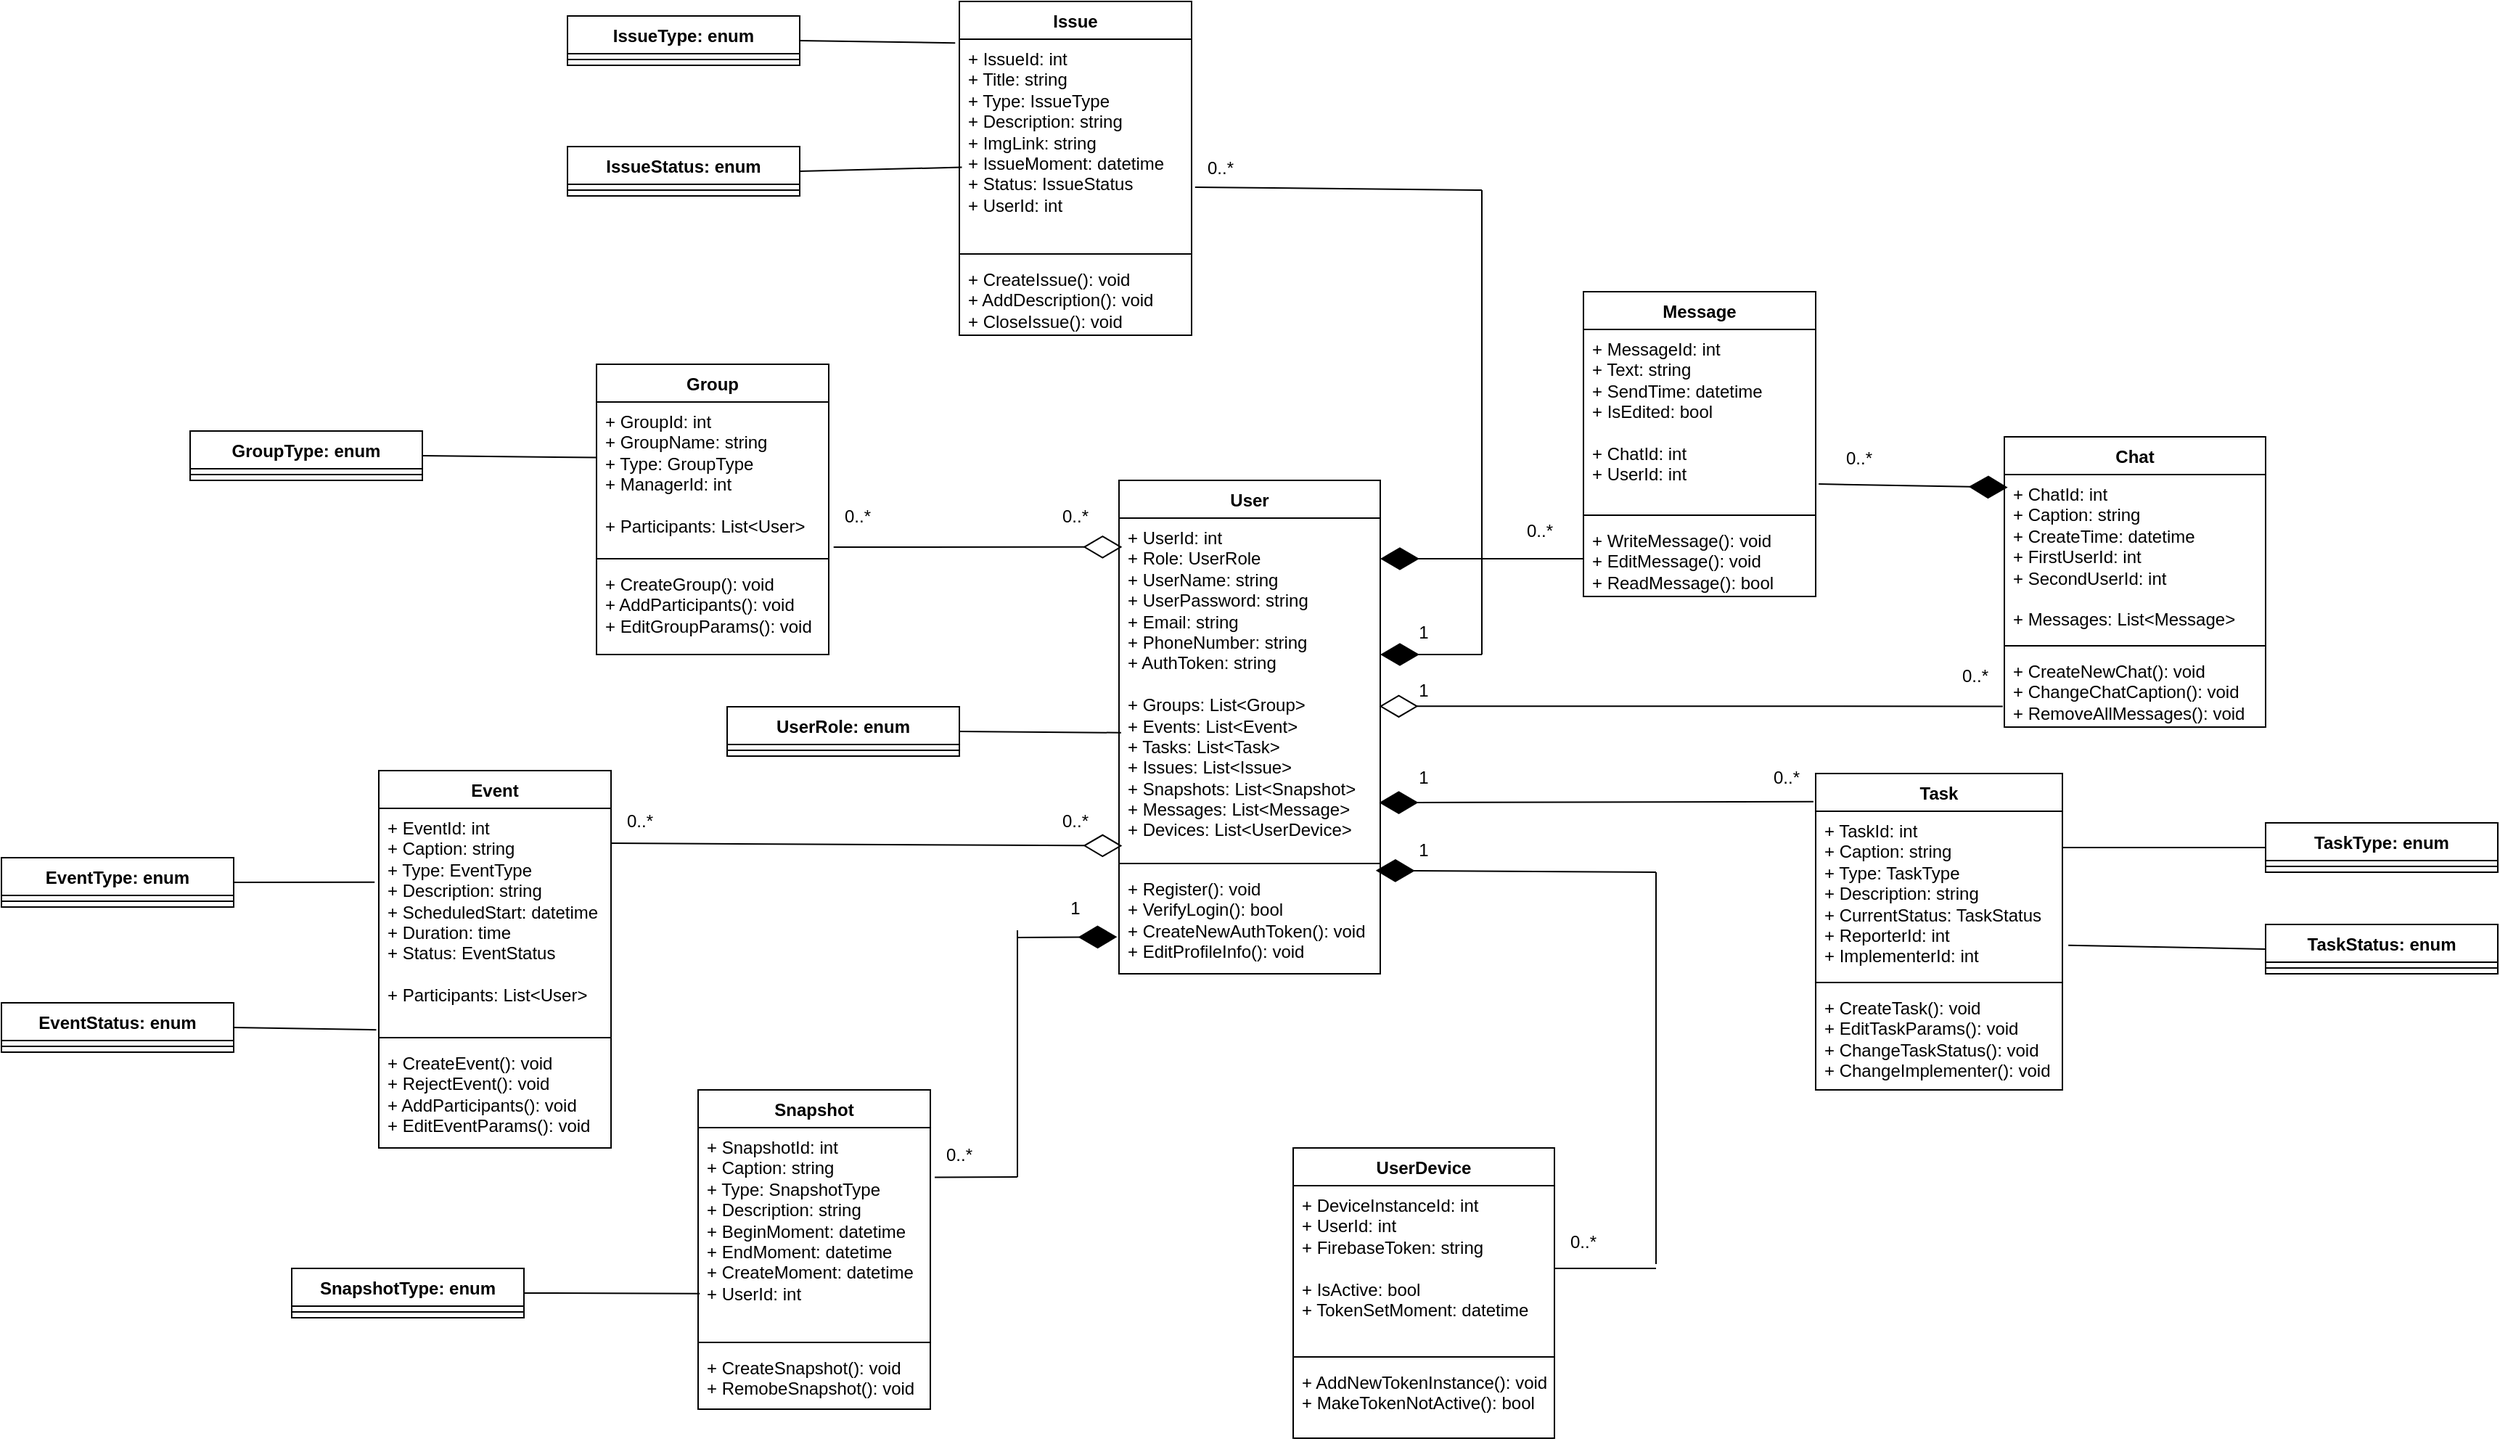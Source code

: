 <mxfile version="23.1.5" type="device">
  <diagram name="Страница — 1" id="HsrXW2u71o0pytn9z0sR">
    <mxGraphModel dx="2670" dy="1976" grid="1" gridSize="10" guides="1" tooltips="1" connect="1" arrows="1" fold="1" page="1" pageScale="1" pageWidth="827" pageHeight="1169" math="0" shadow="0">
      <root>
        <mxCell id="0" />
        <mxCell id="1" parent="0" />
        <mxCell id="UhSm8_XXNxtT3nXJ_rvA-1" value="User" style="swimlane;fontStyle=1;align=center;verticalAlign=top;childLayout=stackLayout;horizontal=1;startSize=26;horizontalStack=0;resizeParent=1;resizeParentMax=0;resizeLast=0;collapsible=1;marginBottom=0;whiteSpace=wrap;html=1;" vertex="1" parent="1">
          <mxGeometry x="580" y="70" width="180" height="340" as="geometry" />
        </mxCell>
        <mxCell id="UhSm8_XXNxtT3nXJ_rvA-2" value="+ UserId: int&lt;br&gt;+ Role: UserRole&lt;br&gt;&lt;div&gt;+ UserName: string&lt;/div&gt;&lt;div&gt;+ UserPassword: string&lt;/div&gt;&lt;div&gt;+ Email: string&lt;/div&gt;&lt;div&gt;+ PhoneNumber: string&lt;/div&gt;&lt;div&gt;+ AuthToken: string&lt;/div&gt;&lt;div&gt;&lt;br&gt;&lt;/div&gt;&lt;div&gt;+ Groups: List&amp;lt;Group&amp;gt;&lt;/div&gt;&lt;div&gt;+ Events: List&amp;lt;Event&amp;gt;&lt;/div&gt;&lt;div&gt;+ Tasks: List&amp;lt;Task&amp;gt;&lt;/div&gt;&lt;div&gt;+ Issues: List&amp;lt;Issue&amp;gt;&lt;/div&gt;&lt;div&gt;+ Snapshots: List&amp;lt;Snapshot&amp;gt;&lt;/div&gt;&lt;div&gt;+ Messages: List&amp;lt;Message&amp;gt;&lt;/div&gt;&lt;div&gt;+ Devices: List&amp;lt;UserDevice&amp;gt;&lt;/div&gt;" style="text;strokeColor=none;fillColor=none;align=left;verticalAlign=top;spacingLeft=4;spacingRight=4;overflow=hidden;rotatable=0;points=[[0,0.5],[1,0.5]];portConstraint=eastwest;whiteSpace=wrap;html=1;" vertex="1" parent="UhSm8_XXNxtT3nXJ_rvA-1">
          <mxGeometry y="26" width="180" height="234" as="geometry" />
        </mxCell>
        <mxCell id="UhSm8_XXNxtT3nXJ_rvA-3" value="" style="line;strokeWidth=1;fillColor=none;align=left;verticalAlign=middle;spacingTop=-1;spacingLeft=3;spacingRight=3;rotatable=0;labelPosition=right;points=[];portConstraint=eastwest;strokeColor=inherit;" vertex="1" parent="UhSm8_XXNxtT3nXJ_rvA-1">
          <mxGeometry y="260" width="180" height="8" as="geometry" />
        </mxCell>
        <mxCell id="UhSm8_XXNxtT3nXJ_rvA-4" value="+ Register(): void&lt;br&gt;+ VerifyLogin(): bool&lt;br&gt;+ CreateNewAuthToken(): void&lt;br&gt;+ EditProfileInfo(): void" style="text;strokeColor=none;fillColor=none;align=left;verticalAlign=top;spacingLeft=4;spacingRight=4;overflow=hidden;rotatable=0;points=[[0,0.5],[1,0.5]];portConstraint=eastwest;whiteSpace=wrap;html=1;" vertex="1" parent="UhSm8_XXNxtT3nXJ_rvA-1">
          <mxGeometry y="268" width="180" height="72" as="geometry" />
        </mxCell>
        <mxCell id="UhSm8_XXNxtT3nXJ_rvA-5" value="Group" style="swimlane;fontStyle=1;align=center;verticalAlign=top;childLayout=stackLayout;horizontal=1;startSize=26;horizontalStack=0;resizeParent=1;resizeParentMax=0;resizeLast=0;collapsible=1;marginBottom=0;whiteSpace=wrap;html=1;" vertex="1" parent="1">
          <mxGeometry x="220" y="-10" width="160" height="200" as="geometry" />
        </mxCell>
        <mxCell id="UhSm8_XXNxtT3nXJ_rvA-6" value="+ GroupId: int&lt;br&gt;+ GroupName: string&lt;br&gt;+ Type: GroupType&lt;br&gt;+ ManagerId: int&lt;br&gt;&lt;br&gt;+ Participants: List&amp;lt;User&amp;gt;" style="text;strokeColor=none;fillColor=none;align=left;verticalAlign=top;spacingLeft=4;spacingRight=4;overflow=hidden;rotatable=0;points=[[0,0.5],[1,0.5]];portConstraint=eastwest;whiteSpace=wrap;html=1;" vertex="1" parent="UhSm8_XXNxtT3nXJ_rvA-5">
          <mxGeometry y="26" width="160" height="104" as="geometry" />
        </mxCell>
        <mxCell id="UhSm8_XXNxtT3nXJ_rvA-7" value="" style="line;strokeWidth=1;fillColor=none;align=left;verticalAlign=middle;spacingTop=-1;spacingLeft=3;spacingRight=3;rotatable=0;labelPosition=right;points=[];portConstraint=eastwest;strokeColor=inherit;" vertex="1" parent="UhSm8_XXNxtT3nXJ_rvA-5">
          <mxGeometry y="130" width="160" height="8" as="geometry" />
        </mxCell>
        <mxCell id="UhSm8_XXNxtT3nXJ_rvA-8" value="+ CreateGroup(): void&lt;br&gt;+ AddParticipants(): void&lt;br&gt;+ EditGroupParams(): void" style="text;strokeColor=none;fillColor=none;align=left;verticalAlign=top;spacingLeft=4;spacingRight=4;overflow=hidden;rotatable=0;points=[[0,0.5],[1,0.5]];portConstraint=eastwest;whiteSpace=wrap;html=1;" vertex="1" parent="UhSm8_XXNxtT3nXJ_rvA-5">
          <mxGeometry y="138" width="160" height="62" as="geometry" />
        </mxCell>
        <mxCell id="UhSm8_XXNxtT3nXJ_rvA-9" value="Event" style="swimlane;fontStyle=1;align=center;verticalAlign=top;childLayout=stackLayout;horizontal=1;startSize=26;horizontalStack=0;resizeParent=1;resizeParentMax=0;resizeLast=0;collapsible=1;marginBottom=0;whiteSpace=wrap;html=1;" vertex="1" parent="1">
          <mxGeometry x="70" y="270" width="160" height="260" as="geometry" />
        </mxCell>
        <mxCell id="UhSm8_XXNxtT3nXJ_rvA-10" value="+ EventId: int&lt;br&gt;+ Caption: string&lt;br&gt;+ Type: EventType&lt;br&gt;+ Description: string&lt;br&gt;+ ScheduledStart: datetime&lt;br&gt;+ Duration: time&lt;br&gt;+ Status: EventStatus&lt;br&gt;&lt;br&gt;+ Participants: List&amp;lt;User&amp;gt;" style="text;strokeColor=none;fillColor=none;align=left;verticalAlign=top;spacingLeft=4;spacingRight=4;overflow=hidden;rotatable=0;points=[[0,0.5],[1,0.5]];portConstraint=eastwest;whiteSpace=wrap;html=1;" vertex="1" parent="UhSm8_XXNxtT3nXJ_rvA-9">
          <mxGeometry y="26" width="160" height="154" as="geometry" />
        </mxCell>
        <mxCell id="UhSm8_XXNxtT3nXJ_rvA-11" value="" style="line;strokeWidth=1;fillColor=none;align=left;verticalAlign=middle;spacingTop=-1;spacingLeft=3;spacingRight=3;rotatable=0;labelPosition=right;points=[];portConstraint=eastwest;strokeColor=inherit;" vertex="1" parent="UhSm8_XXNxtT3nXJ_rvA-9">
          <mxGeometry y="180" width="160" height="8" as="geometry" />
        </mxCell>
        <mxCell id="UhSm8_XXNxtT3nXJ_rvA-12" value="+ CreateEvent(): void&lt;br&gt;+ RejectEvent(): void&lt;br&gt;+ AddParticipants(): void&lt;br&gt;+ EditEventParams(): void" style="text;strokeColor=none;fillColor=none;align=left;verticalAlign=top;spacingLeft=4;spacingRight=4;overflow=hidden;rotatable=0;points=[[0,0.5],[1,0.5]];portConstraint=eastwest;whiteSpace=wrap;html=1;" vertex="1" parent="UhSm8_XXNxtT3nXJ_rvA-9">
          <mxGeometry y="188" width="160" height="72" as="geometry" />
        </mxCell>
        <mxCell id="UhSm8_XXNxtT3nXJ_rvA-13" value="Task" style="swimlane;fontStyle=1;align=center;verticalAlign=top;childLayout=stackLayout;horizontal=1;startSize=26;horizontalStack=0;resizeParent=1;resizeParentMax=0;resizeLast=0;collapsible=1;marginBottom=0;whiteSpace=wrap;html=1;" vertex="1" parent="1">
          <mxGeometry x="1060" y="272" width="170" height="218" as="geometry" />
        </mxCell>
        <mxCell id="UhSm8_XXNxtT3nXJ_rvA-14" value="+ TaskId: int&lt;br&gt;+ Caption: string&lt;br&gt;+ Type: TaskType&lt;br&gt;+ Description: string&lt;br&gt;+ CurrentStatus: TaskStatus&lt;br&gt;+ ReporterId: int&lt;br&gt;+ ImplementerId: int&lt;br&gt;&lt;br&gt;+ Participants: List&amp;lt;User&amp;gt;" style="text;strokeColor=none;fillColor=none;align=left;verticalAlign=top;spacingLeft=4;spacingRight=4;overflow=hidden;rotatable=0;points=[[0,0.5],[1,0.5]];portConstraint=eastwest;whiteSpace=wrap;html=1;" vertex="1" parent="UhSm8_XXNxtT3nXJ_rvA-13">
          <mxGeometry y="26" width="170" height="114" as="geometry" />
        </mxCell>
        <mxCell id="UhSm8_XXNxtT3nXJ_rvA-15" value="" style="line;strokeWidth=1;fillColor=none;align=left;verticalAlign=middle;spacingTop=-1;spacingLeft=3;spacingRight=3;rotatable=0;labelPosition=right;points=[];portConstraint=eastwest;strokeColor=inherit;" vertex="1" parent="UhSm8_XXNxtT3nXJ_rvA-13">
          <mxGeometry y="140" width="170" height="8" as="geometry" />
        </mxCell>
        <mxCell id="UhSm8_XXNxtT3nXJ_rvA-16" value="+ CreateTask(): void&lt;br&gt;+ EditTaskParams(): void&lt;br&gt;+ ChangeTaskStatus(): void&lt;br&gt;+ ChangeImplementer(): void" style="text;strokeColor=none;fillColor=none;align=left;verticalAlign=top;spacingLeft=4;spacingRight=4;overflow=hidden;rotatable=0;points=[[0,0.5],[1,0.5]];portConstraint=eastwest;whiteSpace=wrap;html=1;" vertex="1" parent="UhSm8_XXNxtT3nXJ_rvA-13">
          <mxGeometry y="148" width="170" height="70" as="geometry" />
        </mxCell>
        <mxCell id="UhSm8_XXNxtT3nXJ_rvA-17" value="Snapshot" style="swimlane;fontStyle=1;align=center;verticalAlign=top;childLayout=stackLayout;horizontal=1;startSize=26;horizontalStack=0;resizeParent=1;resizeParentMax=0;resizeLast=0;collapsible=1;marginBottom=0;whiteSpace=wrap;html=1;" vertex="1" parent="1">
          <mxGeometry x="290" y="490" width="160" height="220" as="geometry" />
        </mxCell>
        <mxCell id="UhSm8_XXNxtT3nXJ_rvA-18" value="+ SnapshotId: int&lt;br&gt;+ Caption: string&lt;br&gt;+ Type: SnapshotType&lt;br&gt;+ Description: string&lt;br&gt;+ BeginMoment: datetime&lt;br&gt;+ EndMoment: datetime&lt;br&gt;+ CreateMoment: datetime&lt;br&gt;+ UserId: int&lt;br&gt;&lt;div&gt;&lt;br/&gt;&lt;/div&gt;" style="text;strokeColor=none;fillColor=none;align=left;verticalAlign=top;spacingLeft=4;spacingRight=4;overflow=hidden;rotatable=0;points=[[0,0.5],[1,0.5]];portConstraint=eastwest;whiteSpace=wrap;html=1;" vertex="1" parent="UhSm8_XXNxtT3nXJ_rvA-17">
          <mxGeometry y="26" width="160" height="144" as="geometry" />
        </mxCell>
        <mxCell id="UhSm8_XXNxtT3nXJ_rvA-19" value="" style="line;strokeWidth=1;fillColor=none;align=left;verticalAlign=middle;spacingTop=-1;spacingLeft=3;spacingRight=3;rotatable=0;labelPosition=right;points=[];portConstraint=eastwest;strokeColor=inherit;" vertex="1" parent="UhSm8_XXNxtT3nXJ_rvA-17">
          <mxGeometry y="170" width="160" height="8" as="geometry" />
        </mxCell>
        <mxCell id="UhSm8_XXNxtT3nXJ_rvA-20" value="+ CreateSnapshot(): void&lt;br&gt;+ RemobeSnapshot(): void" style="text;strokeColor=none;fillColor=none;align=left;verticalAlign=top;spacingLeft=4;spacingRight=4;overflow=hidden;rotatable=0;points=[[0,0.5],[1,0.5]];portConstraint=eastwest;whiteSpace=wrap;html=1;" vertex="1" parent="UhSm8_XXNxtT3nXJ_rvA-17">
          <mxGeometry y="178" width="160" height="42" as="geometry" />
        </mxCell>
        <mxCell id="UhSm8_XXNxtT3nXJ_rvA-21" value="Issue" style="swimlane;fontStyle=1;align=center;verticalAlign=top;childLayout=stackLayout;horizontal=1;startSize=26;horizontalStack=0;resizeParent=1;resizeParentMax=0;resizeLast=0;collapsible=1;marginBottom=0;whiteSpace=wrap;html=1;" vertex="1" parent="1">
          <mxGeometry x="470" y="-260" width="160" height="230" as="geometry" />
        </mxCell>
        <mxCell id="UhSm8_XXNxtT3nXJ_rvA-22" value="+ IssueId: int&lt;br&gt;+ Title: string&lt;br&gt;+ Type: IssueType&lt;br&gt;+ Description: string&lt;br&gt;+ ImgLink: string&lt;br&gt;+ IssueMoment: datetime&lt;br&gt;+ Status: IssueStatus&lt;br&gt;+ UserId: int&lt;br&gt;&lt;div&gt;&lt;br&gt;&lt;/div&gt;" style="text;strokeColor=none;fillColor=none;align=left;verticalAlign=top;spacingLeft=4;spacingRight=4;overflow=hidden;rotatable=0;points=[[0,0.5],[1,0.5]];portConstraint=eastwest;whiteSpace=wrap;html=1;" vertex="1" parent="UhSm8_XXNxtT3nXJ_rvA-21">
          <mxGeometry y="26" width="160" height="144" as="geometry" />
        </mxCell>
        <mxCell id="UhSm8_XXNxtT3nXJ_rvA-23" value="" style="line;strokeWidth=1;fillColor=none;align=left;verticalAlign=middle;spacingTop=-1;spacingLeft=3;spacingRight=3;rotatable=0;labelPosition=right;points=[];portConstraint=eastwest;strokeColor=inherit;" vertex="1" parent="UhSm8_XXNxtT3nXJ_rvA-21">
          <mxGeometry y="170" width="160" height="8" as="geometry" />
        </mxCell>
        <mxCell id="UhSm8_XXNxtT3nXJ_rvA-24" value="+ CreateIssue(): void&lt;br&gt;+ AddDescription(): void&lt;br&gt;+ CloseIssue(): void" style="text;strokeColor=none;fillColor=none;align=left;verticalAlign=top;spacingLeft=4;spacingRight=4;overflow=hidden;rotatable=0;points=[[0,0.5],[1,0.5]];portConstraint=eastwest;whiteSpace=wrap;html=1;" vertex="1" parent="UhSm8_XXNxtT3nXJ_rvA-21">
          <mxGeometry y="178" width="160" height="52" as="geometry" />
        </mxCell>
        <mxCell id="UhSm8_XXNxtT3nXJ_rvA-25" value="Message" style="swimlane;fontStyle=1;align=center;verticalAlign=top;childLayout=stackLayout;horizontal=1;startSize=26;horizontalStack=0;resizeParent=1;resizeParentMax=0;resizeLast=0;collapsible=1;marginBottom=0;whiteSpace=wrap;html=1;" vertex="1" parent="1">
          <mxGeometry x="900" y="-60" width="160" height="210" as="geometry" />
        </mxCell>
        <mxCell id="UhSm8_XXNxtT3nXJ_rvA-26" value="+ MessageId: int&lt;br&gt;+ Text: string&lt;br&gt;+ SendTime: datetime&lt;br&gt;+ IsEdited: bool&lt;br&gt;&lt;br&gt;+ ChatId: int&lt;br&gt;+ UserId: int&lt;br&gt;&lt;div&gt;&lt;br&gt;&lt;/div&gt;" style="text;strokeColor=none;fillColor=none;align=left;verticalAlign=top;spacingLeft=4;spacingRight=4;overflow=hidden;rotatable=0;points=[[0,0.5],[1,0.5]];portConstraint=eastwest;whiteSpace=wrap;html=1;" vertex="1" parent="UhSm8_XXNxtT3nXJ_rvA-25">
          <mxGeometry y="26" width="160" height="124" as="geometry" />
        </mxCell>
        <mxCell id="UhSm8_XXNxtT3nXJ_rvA-27" value="" style="line;strokeWidth=1;fillColor=none;align=left;verticalAlign=middle;spacingTop=-1;spacingLeft=3;spacingRight=3;rotatable=0;labelPosition=right;points=[];portConstraint=eastwest;strokeColor=inherit;" vertex="1" parent="UhSm8_XXNxtT3nXJ_rvA-25">
          <mxGeometry y="150" width="160" height="8" as="geometry" />
        </mxCell>
        <mxCell id="UhSm8_XXNxtT3nXJ_rvA-28" value="+ WriteMessage(): void&lt;br&gt;+ EditMessage(): void&lt;br&gt;+ ReadMessage(): bool" style="text;strokeColor=none;fillColor=none;align=left;verticalAlign=top;spacingLeft=4;spacingRight=4;overflow=hidden;rotatable=0;points=[[0,0.5],[1,0.5]];portConstraint=eastwest;whiteSpace=wrap;html=1;" vertex="1" parent="UhSm8_XXNxtT3nXJ_rvA-25">
          <mxGeometry y="158" width="160" height="52" as="geometry" />
        </mxCell>
        <mxCell id="UhSm8_XXNxtT3nXJ_rvA-29" value="Chat" style="swimlane;fontStyle=1;align=center;verticalAlign=top;childLayout=stackLayout;horizontal=1;startSize=26;horizontalStack=0;resizeParent=1;resizeParentMax=0;resizeLast=0;collapsible=1;marginBottom=0;whiteSpace=wrap;html=1;" vertex="1" parent="1">
          <mxGeometry x="1190" y="40" width="180" height="200" as="geometry" />
        </mxCell>
        <mxCell id="UhSm8_XXNxtT3nXJ_rvA-30" value="+ ChatId: int&lt;br&gt;+ Caption: string&lt;br&gt;+ CreateTime: datetime&lt;br&gt;+ FirstUserId: int&lt;br&gt;+ SecondUserId: int&lt;br&gt;&lt;br&gt;+ Messages: List&amp;lt;Message&amp;gt;" style="text;strokeColor=none;fillColor=none;align=left;verticalAlign=top;spacingLeft=4;spacingRight=4;overflow=hidden;rotatable=0;points=[[0,0.5],[1,0.5]];portConstraint=eastwest;whiteSpace=wrap;html=1;" vertex="1" parent="UhSm8_XXNxtT3nXJ_rvA-29">
          <mxGeometry y="26" width="180" height="114" as="geometry" />
        </mxCell>
        <mxCell id="UhSm8_XXNxtT3nXJ_rvA-31" value="" style="line;strokeWidth=1;fillColor=none;align=left;verticalAlign=middle;spacingTop=-1;spacingLeft=3;spacingRight=3;rotatable=0;labelPosition=right;points=[];portConstraint=eastwest;strokeColor=inherit;" vertex="1" parent="UhSm8_XXNxtT3nXJ_rvA-29">
          <mxGeometry y="140" width="180" height="8" as="geometry" />
        </mxCell>
        <mxCell id="UhSm8_XXNxtT3nXJ_rvA-32" value="+ CreateNewChat(): void&lt;br&gt;+ ChangeChatCaption(): void&lt;br&gt;+ RemoveAllMessages(): void" style="text;strokeColor=none;fillColor=none;align=left;verticalAlign=top;spacingLeft=4;spacingRight=4;overflow=hidden;rotatable=0;points=[[0,0.5],[1,0.5]];portConstraint=eastwest;whiteSpace=wrap;html=1;" vertex="1" parent="UhSm8_XXNxtT3nXJ_rvA-29">
          <mxGeometry y="148" width="180" height="52" as="geometry" />
        </mxCell>
        <mxCell id="UhSm8_XXNxtT3nXJ_rvA-33" value="UserDevice" style="swimlane;fontStyle=1;align=center;verticalAlign=top;childLayout=stackLayout;horizontal=1;startSize=26;horizontalStack=0;resizeParent=1;resizeParentMax=0;resizeLast=0;collapsible=1;marginBottom=0;whiteSpace=wrap;html=1;" vertex="1" parent="1">
          <mxGeometry x="700" y="530" width="180" height="200" as="geometry" />
        </mxCell>
        <mxCell id="UhSm8_XXNxtT3nXJ_rvA-34" value="+ DeviceInstanceId: int&lt;br&gt;+ UserId: int&lt;br&gt;+ FirebaseToken: string&lt;br&gt;&lt;br&gt;+ IsActive: bool&lt;br&gt;+ TokenSetMoment: datetime" style="text;strokeColor=none;fillColor=none;align=left;verticalAlign=top;spacingLeft=4;spacingRight=4;overflow=hidden;rotatable=0;points=[[0,0.5],[1,0.5]];portConstraint=eastwest;whiteSpace=wrap;html=1;" vertex="1" parent="UhSm8_XXNxtT3nXJ_rvA-33">
          <mxGeometry y="26" width="180" height="114" as="geometry" />
        </mxCell>
        <mxCell id="UhSm8_XXNxtT3nXJ_rvA-35" value="" style="line;strokeWidth=1;fillColor=none;align=left;verticalAlign=middle;spacingTop=-1;spacingLeft=3;spacingRight=3;rotatable=0;labelPosition=right;points=[];portConstraint=eastwest;strokeColor=inherit;" vertex="1" parent="UhSm8_XXNxtT3nXJ_rvA-33">
          <mxGeometry y="140" width="180" height="8" as="geometry" />
        </mxCell>
        <mxCell id="UhSm8_XXNxtT3nXJ_rvA-36" value="+ AddNewTokenInstance(): void&lt;br&gt;+ MakeTokenNotActive(): bool" style="text;strokeColor=none;fillColor=none;align=left;verticalAlign=top;spacingLeft=4;spacingRight=4;overflow=hidden;rotatable=0;points=[[0,0.5],[1,0.5]];portConstraint=eastwest;whiteSpace=wrap;html=1;" vertex="1" parent="UhSm8_XXNxtT3nXJ_rvA-33">
          <mxGeometry y="148" width="180" height="52" as="geometry" />
        </mxCell>
        <mxCell id="UhSm8_XXNxtT3nXJ_rvA-37" value="" style="endArrow=diamondThin;endFill=0;endSize=24;html=1;rounded=0;exitX=1.021;exitY=0.962;exitDx=0;exitDy=0;exitPerimeter=0;entryX=0.012;entryY=0.085;entryDx=0;entryDy=0;entryPerimeter=0;" edge="1" parent="1" source="UhSm8_XXNxtT3nXJ_rvA-6" target="UhSm8_XXNxtT3nXJ_rvA-2">
          <mxGeometry width="160" relative="1" as="geometry">
            <mxPoint x="630" y="150" as="sourcePoint" />
            <mxPoint x="790" y="150" as="targetPoint" />
          </mxGeometry>
        </mxCell>
        <mxCell id="UhSm8_XXNxtT3nXJ_rvA-38" value="" style="endArrow=diamondThin;endFill=0;endSize=24;html=1;rounded=0;entryX=0.012;entryY=0.965;entryDx=0;entryDy=0;entryPerimeter=0;exitX=1;exitY=0.156;exitDx=0;exitDy=0;exitPerimeter=0;" edge="1" parent="1" source="UhSm8_XXNxtT3nXJ_rvA-10" target="UhSm8_XXNxtT3nXJ_rvA-2">
          <mxGeometry width="160" relative="1" as="geometry">
            <mxPoint x="240" y="320" as="sourcePoint" />
            <mxPoint x="592" y="126" as="targetPoint" />
          </mxGeometry>
        </mxCell>
        <mxCell id="UhSm8_XXNxtT3nXJ_rvA-39" value="" style="endArrow=diamondThin;endFill=1;endSize=24;html=1;rounded=0;exitX=-0.009;exitY=-0.058;exitDx=0;exitDy=0;exitPerimeter=0;entryX=0.996;entryY=0.838;entryDx=0;entryDy=0;entryPerimeter=0;" edge="1" parent="1" source="UhSm8_XXNxtT3nXJ_rvA-14" target="UhSm8_XXNxtT3nXJ_rvA-2">
          <mxGeometry width="160" relative="1" as="geometry">
            <mxPoint x="630" y="290" as="sourcePoint" />
            <mxPoint x="760" y="279" as="targetPoint" />
          </mxGeometry>
        </mxCell>
        <mxCell id="UhSm8_XXNxtT3nXJ_rvA-40" value="" style="endArrow=diamondThin;endFill=1;endSize=24;html=1;rounded=0;entryX=-0.007;entryY=0.647;entryDx=0;entryDy=0;entryPerimeter=0;" edge="1" parent="1" target="UhSm8_XXNxtT3nXJ_rvA-4">
          <mxGeometry width="160" relative="1" as="geometry">
            <mxPoint x="510" y="385" as="sourcePoint" />
            <mxPoint x="770" y="289" as="targetPoint" />
          </mxGeometry>
        </mxCell>
        <mxCell id="UhSm8_XXNxtT3nXJ_rvA-41" value="" style="endArrow=none;html=1;rounded=0;" edge="1" parent="1">
          <mxGeometry width="50" height="50" relative="1" as="geometry">
            <mxPoint x="510" y="380" as="sourcePoint" />
            <mxPoint x="510" y="550" as="targetPoint" />
          </mxGeometry>
        </mxCell>
        <mxCell id="UhSm8_XXNxtT3nXJ_rvA-42" value="" style="endArrow=none;html=1;rounded=0;exitX=1.019;exitY=0.238;exitDx=0;exitDy=0;exitPerimeter=0;" edge="1" parent="1" source="UhSm8_XXNxtT3nXJ_rvA-18">
          <mxGeometry width="50" height="50" relative="1" as="geometry">
            <mxPoint x="680" y="310" as="sourcePoint" />
            <mxPoint x="510" y="550" as="targetPoint" />
          </mxGeometry>
        </mxCell>
        <mxCell id="UhSm8_XXNxtT3nXJ_rvA-44" value="" style="endArrow=none;html=1;rounded=0;" edge="1" parent="1">
          <mxGeometry width="50" height="50" relative="1" as="geometry">
            <mxPoint x="830" y="190" as="sourcePoint" />
            <mxPoint x="830" y="-130" as="targetPoint" />
          </mxGeometry>
        </mxCell>
        <mxCell id="UhSm8_XXNxtT3nXJ_rvA-46" value="" style="endArrow=none;html=1;rounded=0;exitX=1.015;exitY=0.708;exitDx=0;exitDy=0;exitPerimeter=0;" edge="1" parent="1" source="UhSm8_XXNxtT3nXJ_rvA-22">
          <mxGeometry width="50" height="50" relative="1" as="geometry">
            <mxPoint x="680" y="170" as="sourcePoint" />
            <mxPoint x="830" y="-130" as="targetPoint" />
          </mxGeometry>
        </mxCell>
        <mxCell id="UhSm8_XXNxtT3nXJ_rvA-47" value="" style="endArrow=diamondThin;endFill=1;endSize=24;html=1;rounded=0;" edge="1" parent="1">
          <mxGeometry width="160" relative="1" as="geometry">
            <mxPoint x="830" y="190" as="sourcePoint" />
            <mxPoint x="760" y="190" as="targetPoint" />
          </mxGeometry>
        </mxCell>
        <mxCell id="UhSm8_XXNxtT3nXJ_rvA-48" value="" style="endArrow=diamondThin;endFill=1;endSize=24;html=1;rounded=0;exitX=0;exitY=0.5;exitDx=0;exitDy=0;" edge="1" parent="1" source="UhSm8_XXNxtT3nXJ_rvA-28">
          <mxGeometry width="160" relative="1" as="geometry">
            <mxPoint x="978" y="289" as="sourcePoint" />
            <mxPoint x="760" y="124" as="targetPoint" />
          </mxGeometry>
        </mxCell>
        <mxCell id="UhSm8_XXNxtT3nXJ_rvA-49" value="" style="endArrow=none;html=1;rounded=0;entryX=1;entryY=0.5;entryDx=0;entryDy=0;" edge="1" parent="1" target="UhSm8_XXNxtT3nXJ_rvA-34">
          <mxGeometry width="50" height="50" relative="1" as="geometry">
            <mxPoint x="950" y="613" as="sourcePoint" />
            <mxPoint x="730" y="260" as="targetPoint" />
          </mxGeometry>
        </mxCell>
        <mxCell id="UhSm8_XXNxtT3nXJ_rvA-50" value="" style="endArrow=none;html=1;rounded=0;" edge="1" parent="1">
          <mxGeometry width="50" height="50" relative="1" as="geometry">
            <mxPoint x="950" y="610" as="sourcePoint" />
            <mxPoint x="950" y="340" as="targetPoint" />
          </mxGeometry>
        </mxCell>
        <mxCell id="UhSm8_XXNxtT3nXJ_rvA-52" value="" style="endArrow=diamondThin;endFill=1;endSize=24;html=1;rounded=0;entryX=0.983;entryY=1.107;entryDx=0;entryDy=0;entryPerimeter=0;" edge="1" parent="1" target="UhSm8_XXNxtT3nXJ_rvA-3">
          <mxGeometry width="160" relative="1" as="geometry">
            <mxPoint x="950" y="340" as="sourcePoint" />
            <mxPoint x="770" y="289" as="targetPoint" />
          </mxGeometry>
        </mxCell>
        <mxCell id="UhSm8_XXNxtT3nXJ_rvA-53" value="" style="endArrow=diamondThin;endFill=0;endSize=24;html=1;rounded=0;entryX=0.996;entryY=0.554;entryDx=0;entryDy=0;entryPerimeter=0;exitX=-0.006;exitY=0.725;exitDx=0;exitDy=0;exitPerimeter=0;" edge="1" parent="1" source="UhSm8_XXNxtT3nXJ_rvA-32" target="UhSm8_XXNxtT3nXJ_rvA-2">
          <mxGeometry width="160" relative="1" as="geometry">
            <mxPoint x="1180" y="220" as="sourcePoint" />
            <mxPoint x="592" y="332" as="targetPoint" />
          </mxGeometry>
        </mxCell>
        <mxCell id="UhSm8_XXNxtT3nXJ_rvA-54" value="" style="endArrow=diamondThin;endFill=1;endSize=24;html=1;rounded=0;exitX=1.013;exitY=0.859;exitDx=0;exitDy=0;exitPerimeter=0;entryX=0.013;entryY=0.078;entryDx=0;entryDy=0;entryPerimeter=0;" edge="1" parent="1" source="UhSm8_XXNxtT3nXJ_rvA-26" target="UhSm8_XXNxtT3nXJ_rvA-30">
          <mxGeometry width="160" relative="1" as="geometry">
            <mxPoint x="910" y="134" as="sourcePoint" />
            <mxPoint x="770" y="134" as="targetPoint" />
          </mxGeometry>
        </mxCell>
        <mxCell id="UhSm8_XXNxtT3nXJ_rvA-55" value="0..*" style="text;html=1;align=center;verticalAlign=middle;whiteSpace=wrap;rounded=0;" vertex="1" parent="1">
          <mxGeometry x="520" y="80" width="60" height="30" as="geometry" />
        </mxCell>
        <mxCell id="UhSm8_XXNxtT3nXJ_rvA-56" value="0..*" style="text;html=1;align=center;verticalAlign=middle;whiteSpace=wrap;rounded=0;" vertex="1" parent="1">
          <mxGeometry x="370" y="80" width="60" height="30" as="geometry" />
        </mxCell>
        <mxCell id="UhSm8_XXNxtT3nXJ_rvA-57" value="0..*" style="text;html=1;align=center;verticalAlign=middle;whiteSpace=wrap;rounded=0;" vertex="1" parent="1">
          <mxGeometry x="220" y="290" width="60" height="30" as="geometry" />
        </mxCell>
        <mxCell id="UhSm8_XXNxtT3nXJ_rvA-58" value="0..*" style="text;html=1;align=center;verticalAlign=middle;whiteSpace=wrap;rounded=0;" vertex="1" parent="1">
          <mxGeometry x="520" y="290" width="60" height="30" as="geometry" />
        </mxCell>
        <mxCell id="UhSm8_XXNxtT3nXJ_rvA-59" value="0..*" style="text;html=1;align=center;verticalAlign=middle;whiteSpace=wrap;rounded=0;" vertex="1" parent="1">
          <mxGeometry x="440" y="520" width="60" height="30" as="geometry" />
        </mxCell>
        <mxCell id="UhSm8_XXNxtT3nXJ_rvA-60" value="0..*" style="text;html=1;align=center;verticalAlign=middle;whiteSpace=wrap;rounded=0;" vertex="1" parent="1">
          <mxGeometry x="870" y="580" width="60" height="30" as="geometry" />
        </mxCell>
        <mxCell id="UhSm8_XXNxtT3nXJ_rvA-61" value="0..*" style="text;html=1;align=center;verticalAlign=middle;whiteSpace=wrap;rounded=0;" vertex="1" parent="1">
          <mxGeometry x="1010" y="260" width="60" height="30" as="geometry" />
        </mxCell>
        <mxCell id="UhSm8_XXNxtT3nXJ_rvA-62" value="0..*" style="text;html=1;align=center;verticalAlign=middle;whiteSpace=wrap;rounded=0;" vertex="1" parent="1">
          <mxGeometry x="1140" y="190" width="60" height="30" as="geometry" />
        </mxCell>
        <mxCell id="UhSm8_XXNxtT3nXJ_rvA-63" value="0..*" style="text;html=1;align=center;verticalAlign=middle;whiteSpace=wrap;rounded=0;" vertex="1" parent="1">
          <mxGeometry x="1060" y="40" width="60" height="30" as="geometry" />
        </mxCell>
        <mxCell id="UhSm8_XXNxtT3nXJ_rvA-64" value="0..*" style="text;html=1;align=center;verticalAlign=middle;whiteSpace=wrap;rounded=0;" vertex="1" parent="1">
          <mxGeometry x="840" y="90" width="60" height="30" as="geometry" />
        </mxCell>
        <mxCell id="UhSm8_XXNxtT3nXJ_rvA-65" value="0..*" style="text;html=1;align=center;verticalAlign=middle;whiteSpace=wrap;rounded=0;" vertex="1" parent="1">
          <mxGeometry x="620" y="-160" width="60" height="30" as="geometry" />
        </mxCell>
        <mxCell id="UhSm8_XXNxtT3nXJ_rvA-66" value="1" style="text;html=1;align=center;verticalAlign=middle;whiteSpace=wrap;rounded=0;" vertex="1" parent="1">
          <mxGeometry x="760" y="160" width="60" height="30" as="geometry" />
        </mxCell>
        <mxCell id="UhSm8_XXNxtT3nXJ_rvA-68" value="1" style="text;html=1;align=center;verticalAlign=middle;whiteSpace=wrap;rounded=0;" vertex="1" parent="1">
          <mxGeometry x="520" y="350" width="60" height="30" as="geometry" />
        </mxCell>
        <mxCell id="UhSm8_XXNxtT3nXJ_rvA-69" value="1" style="text;html=1;align=center;verticalAlign=middle;whiteSpace=wrap;rounded=0;" vertex="1" parent="1">
          <mxGeometry x="760" y="200" width="60" height="30" as="geometry" />
        </mxCell>
        <mxCell id="UhSm8_XXNxtT3nXJ_rvA-70" value="1" style="text;html=1;align=center;verticalAlign=middle;whiteSpace=wrap;rounded=0;" vertex="1" parent="1">
          <mxGeometry x="760" y="260" width="60" height="30" as="geometry" />
        </mxCell>
        <mxCell id="UhSm8_XXNxtT3nXJ_rvA-71" value="1" style="text;html=1;align=center;verticalAlign=middle;whiteSpace=wrap;rounded=0;" vertex="1" parent="1">
          <mxGeometry x="760" y="310" width="60" height="30" as="geometry" />
        </mxCell>
        <mxCell id="UhSm8_XXNxtT3nXJ_rvA-73" value="GroupType: enum" style="swimlane;fontStyle=1;align=center;verticalAlign=top;childLayout=stackLayout;horizontal=1;startSize=26;horizontalStack=0;resizeParent=1;resizeParentMax=0;resizeLast=0;collapsible=1;marginBottom=0;whiteSpace=wrap;html=1;" vertex="1" parent="1">
          <mxGeometry x="-60" y="36" width="160" height="34" as="geometry" />
        </mxCell>
        <mxCell id="UhSm8_XXNxtT3nXJ_rvA-75" value="" style="line;strokeWidth=1;fillColor=none;align=left;verticalAlign=middle;spacingTop=-1;spacingLeft=3;spacingRight=3;rotatable=0;labelPosition=right;points=[];portConstraint=eastwest;strokeColor=inherit;" vertex="1" parent="UhSm8_XXNxtT3nXJ_rvA-73">
          <mxGeometry y="26" width="160" height="8" as="geometry" />
        </mxCell>
        <mxCell id="UhSm8_XXNxtT3nXJ_rvA-77" value="EventType: enum" style="swimlane;fontStyle=1;align=center;verticalAlign=top;childLayout=stackLayout;horizontal=1;startSize=26;horizontalStack=0;resizeParent=1;resizeParentMax=0;resizeLast=0;collapsible=1;marginBottom=0;whiteSpace=wrap;html=1;" vertex="1" parent="1">
          <mxGeometry x="-190" y="330" width="160" height="34" as="geometry" />
        </mxCell>
        <mxCell id="UhSm8_XXNxtT3nXJ_rvA-78" value="" style="line;strokeWidth=1;fillColor=none;align=left;verticalAlign=middle;spacingTop=-1;spacingLeft=3;spacingRight=3;rotatable=0;labelPosition=right;points=[];portConstraint=eastwest;strokeColor=inherit;" vertex="1" parent="UhSm8_XXNxtT3nXJ_rvA-77">
          <mxGeometry y="26" width="160" height="8" as="geometry" />
        </mxCell>
        <mxCell id="UhSm8_XXNxtT3nXJ_rvA-79" value="EventStatus: enum" style="swimlane;fontStyle=1;align=center;verticalAlign=top;childLayout=stackLayout;horizontal=1;startSize=26;horizontalStack=0;resizeParent=1;resizeParentMax=0;resizeLast=0;collapsible=1;marginBottom=0;whiteSpace=wrap;html=1;" vertex="1" parent="1">
          <mxGeometry x="-190" y="430" width="160" height="34" as="geometry" />
        </mxCell>
        <mxCell id="UhSm8_XXNxtT3nXJ_rvA-80" value="" style="line;strokeWidth=1;fillColor=none;align=left;verticalAlign=middle;spacingTop=-1;spacingLeft=3;spacingRight=3;rotatable=0;labelPosition=right;points=[];portConstraint=eastwest;strokeColor=inherit;" vertex="1" parent="UhSm8_XXNxtT3nXJ_rvA-79">
          <mxGeometry y="26" width="160" height="8" as="geometry" />
        </mxCell>
        <mxCell id="UhSm8_XXNxtT3nXJ_rvA-81" value="SnapshotType: enum" style="swimlane;fontStyle=1;align=center;verticalAlign=top;childLayout=stackLayout;horizontal=1;startSize=26;horizontalStack=0;resizeParent=1;resizeParentMax=0;resizeLast=0;collapsible=1;marginBottom=0;whiteSpace=wrap;html=1;" vertex="1" parent="1">
          <mxGeometry x="10" y="613" width="160" height="34" as="geometry" />
        </mxCell>
        <mxCell id="UhSm8_XXNxtT3nXJ_rvA-82" value="" style="line;strokeWidth=1;fillColor=none;align=left;verticalAlign=middle;spacingTop=-1;spacingLeft=3;spacingRight=3;rotatable=0;labelPosition=right;points=[];portConstraint=eastwest;strokeColor=inherit;" vertex="1" parent="UhSm8_XXNxtT3nXJ_rvA-81">
          <mxGeometry y="26" width="160" height="8" as="geometry" />
        </mxCell>
        <mxCell id="UhSm8_XXNxtT3nXJ_rvA-83" value="IssueType: enum" style="swimlane;fontStyle=1;align=center;verticalAlign=top;childLayout=stackLayout;horizontal=1;startSize=26;horizontalStack=0;resizeParent=1;resizeParentMax=0;resizeLast=0;collapsible=1;marginBottom=0;whiteSpace=wrap;html=1;" vertex="1" parent="1">
          <mxGeometry x="200" y="-250" width="160" height="34" as="geometry" />
        </mxCell>
        <mxCell id="UhSm8_XXNxtT3nXJ_rvA-84" value="" style="line;strokeWidth=1;fillColor=none;align=left;verticalAlign=middle;spacingTop=-1;spacingLeft=3;spacingRight=3;rotatable=0;labelPosition=right;points=[];portConstraint=eastwest;strokeColor=inherit;" vertex="1" parent="UhSm8_XXNxtT3nXJ_rvA-83">
          <mxGeometry y="26" width="160" height="8" as="geometry" />
        </mxCell>
        <mxCell id="UhSm8_XXNxtT3nXJ_rvA-85" value="IssueStatus: enum" style="swimlane;fontStyle=1;align=center;verticalAlign=top;childLayout=stackLayout;horizontal=1;startSize=26;horizontalStack=0;resizeParent=1;resizeParentMax=0;resizeLast=0;collapsible=1;marginBottom=0;whiteSpace=wrap;html=1;" vertex="1" parent="1">
          <mxGeometry x="200" y="-160" width="160" height="34" as="geometry" />
        </mxCell>
        <mxCell id="UhSm8_XXNxtT3nXJ_rvA-86" value="" style="line;strokeWidth=1;fillColor=none;align=left;verticalAlign=middle;spacingTop=-1;spacingLeft=3;spacingRight=3;rotatable=0;labelPosition=right;points=[];portConstraint=eastwest;strokeColor=inherit;" vertex="1" parent="UhSm8_XXNxtT3nXJ_rvA-85">
          <mxGeometry y="26" width="160" height="8" as="geometry" />
        </mxCell>
        <mxCell id="UhSm8_XXNxtT3nXJ_rvA-87" value="TaskType: enum" style="swimlane;fontStyle=1;align=center;verticalAlign=top;childLayout=stackLayout;horizontal=1;startSize=26;horizontalStack=0;resizeParent=1;resizeParentMax=0;resizeLast=0;collapsible=1;marginBottom=0;whiteSpace=wrap;html=1;" vertex="1" parent="1">
          <mxGeometry x="1370" y="306" width="160" height="34" as="geometry" />
        </mxCell>
        <mxCell id="UhSm8_XXNxtT3nXJ_rvA-88" value="" style="line;strokeWidth=1;fillColor=none;align=left;verticalAlign=middle;spacingTop=-1;spacingLeft=3;spacingRight=3;rotatable=0;labelPosition=right;points=[];portConstraint=eastwest;strokeColor=inherit;" vertex="1" parent="UhSm8_XXNxtT3nXJ_rvA-87">
          <mxGeometry y="26" width="160" height="8" as="geometry" />
        </mxCell>
        <mxCell id="UhSm8_XXNxtT3nXJ_rvA-89" value="TaskStatus: enum" style="swimlane;fontStyle=1;align=center;verticalAlign=top;childLayout=stackLayout;horizontal=1;startSize=26;horizontalStack=0;resizeParent=1;resizeParentMax=0;resizeLast=0;collapsible=1;marginBottom=0;whiteSpace=wrap;html=1;" vertex="1" parent="1">
          <mxGeometry x="1370" y="376" width="160" height="34" as="geometry" />
        </mxCell>
        <mxCell id="UhSm8_XXNxtT3nXJ_rvA-90" value="" style="line;strokeWidth=1;fillColor=none;align=left;verticalAlign=middle;spacingTop=-1;spacingLeft=3;spacingRight=3;rotatable=0;labelPosition=right;points=[];portConstraint=eastwest;strokeColor=inherit;" vertex="1" parent="UhSm8_XXNxtT3nXJ_rvA-89">
          <mxGeometry y="26" width="160" height="8" as="geometry" />
        </mxCell>
        <mxCell id="UhSm8_XXNxtT3nXJ_rvA-91" value="UserRole: enum" style="swimlane;fontStyle=1;align=center;verticalAlign=top;childLayout=stackLayout;horizontal=1;startSize=26;horizontalStack=0;resizeParent=1;resizeParentMax=0;resizeLast=0;collapsible=1;marginBottom=0;whiteSpace=wrap;html=1;" vertex="1" parent="1">
          <mxGeometry x="310" y="226" width="160" height="34" as="geometry" />
        </mxCell>
        <mxCell id="UhSm8_XXNxtT3nXJ_rvA-92" value="" style="line;strokeWidth=1;fillColor=none;align=left;verticalAlign=middle;spacingTop=-1;spacingLeft=3;spacingRight=3;rotatable=0;labelPosition=right;points=[];portConstraint=eastwest;strokeColor=inherit;" vertex="1" parent="UhSm8_XXNxtT3nXJ_rvA-91">
          <mxGeometry y="26" width="160" height="8" as="geometry" />
        </mxCell>
        <mxCell id="UhSm8_XXNxtT3nXJ_rvA-93" value="" style="endArrow=none;html=1;rounded=0;exitX=1;exitY=0.5;exitDx=0;exitDy=0;entryX=0.002;entryY=0.368;entryDx=0;entryDy=0;entryPerimeter=0;" edge="1" parent="1" source="UhSm8_XXNxtT3nXJ_rvA-73" target="UhSm8_XXNxtT3nXJ_rvA-6">
          <mxGeometry width="50" height="50" relative="1" as="geometry">
            <mxPoint x="680" y="310" as="sourcePoint" />
            <mxPoint x="730" y="260" as="targetPoint" />
          </mxGeometry>
        </mxCell>
        <mxCell id="UhSm8_XXNxtT3nXJ_rvA-94" value="" style="endArrow=none;html=1;rounded=0;entryX=-0.018;entryY=0.33;entryDx=0;entryDy=0;entryPerimeter=0;exitX=1;exitY=0.5;exitDx=0;exitDy=0;" edge="1" parent="1" source="UhSm8_XXNxtT3nXJ_rvA-77" target="UhSm8_XXNxtT3nXJ_rvA-10">
          <mxGeometry width="50" height="50" relative="1" as="geometry">
            <mxPoint x="40" y="350" as="sourcePoint" />
            <mxPoint x="230" y="64" as="targetPoint" />
          </mxGeometry>
        </mxCell>
        <mxCell id="UhSm8_XXNxtT3nXJ_rvA-95" value="" style="endArrow=none;html=1;rounded=0;entryX=-0.011;entryY=0.991;entryDx=0;entryDy=0;entryPerimeter=0;exitX=1;exitY=0.5;exitDx=0;exitDy=0;" edge="1" parent="1" source="UhSm8_XXNxtT3nXJ_rvA-79" target="UhSm8_XXNxtT3nXJ_rvA-10">
          <mxGeometry width="50" height="50" relative="1" as="geometry">
            <mxPoint x="-20" y="357" as="sourcePoint" />
            <mxPoint x="77" y="357" as="targetPoint" />
          </mxGeometry>
        </mxCell>
        <mxCell id="UhSm8_XXNxtT3nXJ_rvA-96" value="" style="endArrow=none;html=1;rounded=0;exitX=1;exitY=0.5;exitDx=0;exitDy=0;entryX=0.007;entryY=0.794;entryDx=0;entryDy=0;entryPerimeter=0;" edge="1" parent="1" source="UhSm8_XXNxtT3nXJ_rvA-81" target="UhSm8_XXNxtT3nXJ_rvA-18">
          <mxGeometry width="50" height="50" relative="1" as="geometry">
            <mxPoint x="680" y="600" as="sourcePoint" />
            <mxPoint x="730" y="550" as="targetPoint" />
          </mxGeometry>
        </mxCell>
        <mxCell id="UhSm8_XXNxtT3nXJ_rvA-97" value="" style="endArrow=none;html=1;rounded=0;exitX=1;exitY=0.5;exitDx=0;exitDy=0;entryX=-0.018;entryY=0.018;entryDx=0;entryDy=0;entryPerimeter=0;" edge="1" parent="1" source="UhSm8_XXNxtT3nXJ_rvA-83" target="UhSm8_XXNxtT3nXJ_rvA-22">
          <mxGeometry width="50" height="50" relative="1" as="geometry">
            <mxPoint x="680" y="30" as="sourcePoint" />
            <mxPoint x="730" y="-20" as="targetPoint" />
          </mxGeometry>
        </mxCell>
        <mxCell id="UhSm8_XXNxtT3nXJ_rvA-98" value="" style="endArrow=none;html=1;rounded=0;exitX=1;exitY=0.5;exitDx=0;exitDy=0;entryX=0.011;entryY=0.613;entryDx=0;entryDy=0;entryPerimeter=0;" edge="1" parent="1" source="UhSm8_XXNxtT3nXJ_rvA-85" target="UhSm8_XXNxtT3nXJ_rvA-22">
          <mxGeometry width="50" height="50" relative="1" as="geometry">
            <mxPoint x="370" y="-223" as="sourcePoint" />
            <mxPoint x="477" y="-221" as="targetPoint" />
          </mxGeometry>
        </mxCell>
        <mxCell id="UhSm8_XXNxtT3nXJ_rvA-99" value="" style="endArrow=none;html=1;rounded=0;exitX=1;exitY=0.5;exitDx=0;exitDy=0;entryX=0.008;entryY=0.632;entryDx=0;entryDy=0;entryPerimeter=0;" edge="1" parent="1" source="UhSm8_XXNxtT3nXJ_rvA-91" target="UhSm8_XXNxtT3nXJ_rvA-2">
          <mxGeometry width="50" height="50" relative="1" as="geometry">
            <mxPoint x="680" y="310" as="sourcePoint" />
            <mxPoint x="730" y="260" as="targetPoint" />
          </mxGeometry>
        </mxCell>
        <mxCell id="UhSm8_XXNxtT3nXJ_rvA-101" value="" style="endArrow=none;html=1;rounded=0;entryX=0;entryY=0.5;entryDx=0;entryDy=0;" edge="1" parent="1" target="UhSm8_XXNxtT3nXJ_rvA-87">
          <mxGeometry width="50" height="50" relative="1" as="geometry">
            <mxPoint x="1230" y="323" as="sourcePoint" />
            <mxPoint x="730" y="260" as="targetPoint" />
          </mxGeometry>
        </mxCell>
        <mxCell id="UhSm8_XXNxtT3nXJ_rvA-102" value="" style="endArrow=none;html=1;rounded=0;entryX=0;entryY=0.5;entryDx=0;entryDy=0;exitX=1.024;exitY=0.81;exitDx=0;exitDy=0;exitPerimeter=0;" edge="1" parent="1" source="UhSm8_XXNxtT3nXJ_rvA-14" target="UhSm8_XXNxtT3nXJ_rvA-89">
          <mxGeometry width="50" height="50" relative="1" as="geometry">
            <mxPoint x="680" y="310" as="sourcePoint" />
            <mxPoint x="730" y="260" as="targetPoint" />
          </mxGeometry>
        </mxCell>
      </root>
    </mxGraphModel>
  </diagram>
</mxfile>

